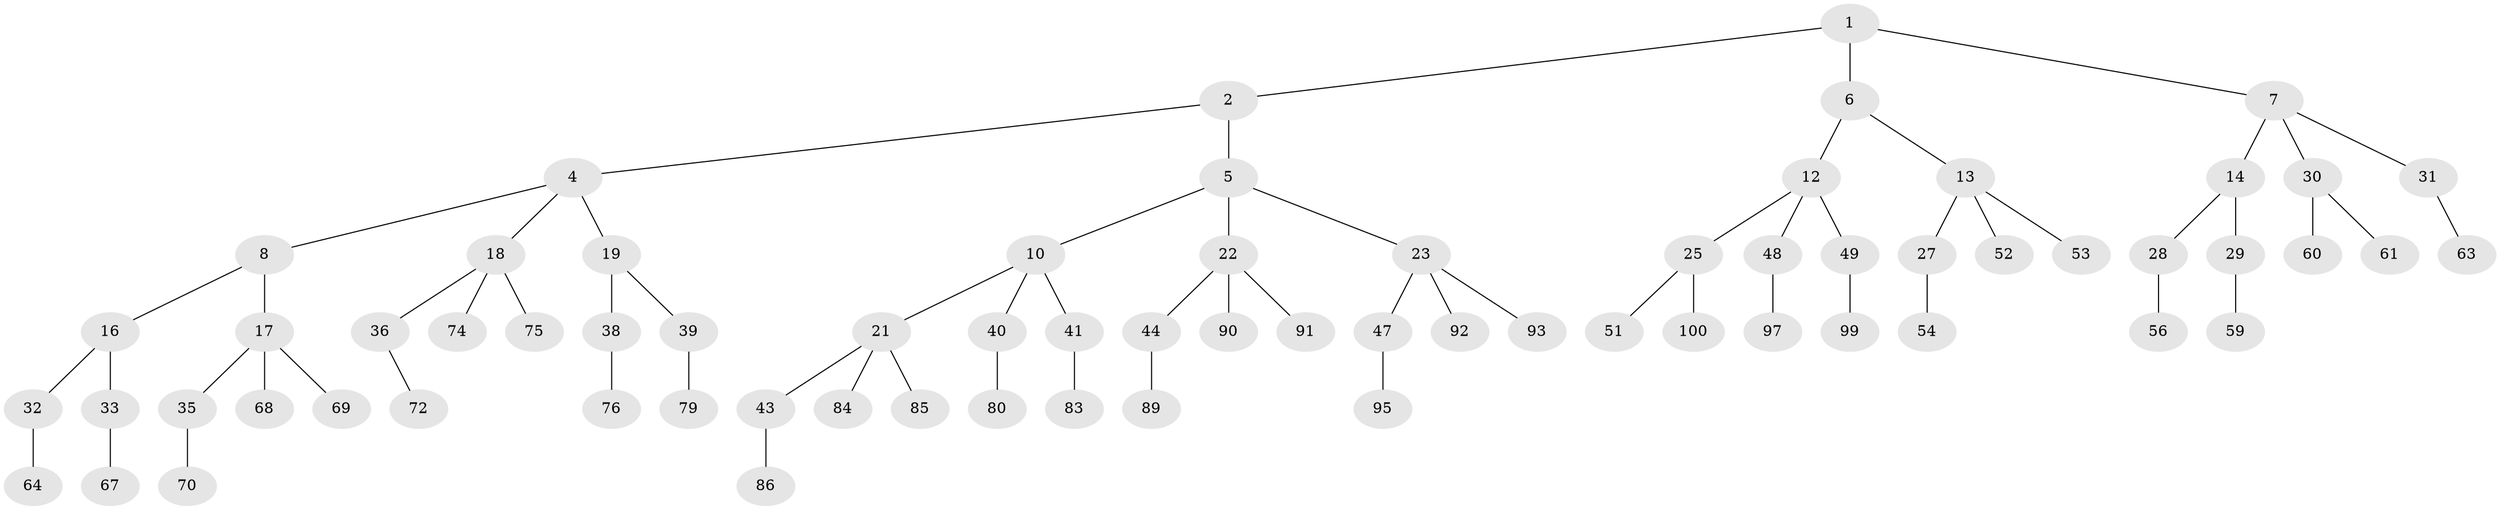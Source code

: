 // original degree distribution, {2: 0.02, 3: 0.48, 1: 0.5}
// Generated by graph-tools (version 1.1) at 2025/38/02/21/25 10:38:56]
// undirected, 70 vertices, 69 edges
graph export_dot {
graph [start="1"]
  node [color=gray90,style=filled];
  1 [super="+3"];
  2 [latent=1];
  4 [latent=0.5,super="+9"];
  5 [latent=0.5,super="+11"];
  6 [latent=0.5];
  7 [latent=0.5,super="+15"];
  8 [latent=0.333333];
  10 [latent=0.333333,super="+20"];
  12 [latent=0.333333,super="+24"];
  13 [latent=0.333333,super="+26"];
  14 [latent=0.333333];
  16 [latent=0.25];
  17 [latent=0.25,super="+34"];
  18 [latent=0.25,super="+37"];
  19 [latent=0.25];
  21 [latent=0.25,super="+42"];
  22 [latent=0.25,super="+45"];
  23 [latent=0.25,super="+46"];
  25 [latent=0.25,super="+50"];
  27 [latent=0.25,super="+55"];
  28 [latent=0.25,super="+57"];
  29 [latent=0.25,super="+58"];
  30 [latent=0.25];
  31 [latent=0.25,super="+62"];
  32 [latent=0.2,super="+65"];
  33 [latent=0.2,super="+66"];
  35 [latent=0.2,super="+71"];
  36 [latent=0.2,super="+73"];
  38 [latent=0.2,super="+77"];
  39 [latent=0.2,super="+78"];
  40 [latent=0.2,super="+81"];
  41 [latent=0.2,super="+82"];
  43 [latent=0.2,super="+87"];
  44 [latent=0.2,super="+88"];
  47 [latent=0.2,super="+94"];
  48 [latent=0.2,super="+96"];
  49 [latent=0.2,super="+98"];
  51 [latent=0.2];
  52 [latent=0.2];
  53 [latent=0.2];
  54 [latent=0.2];
  56 [latent=0.2];
  59 [latent=0.2];
  60 [latent=0.2];
  61 [latent=0.2];
  63 [latent=0.2];
  64 [latent=0.166667];
  67 [latent=0.166667];
  68 [latent=0.166667];
  69 [latent=0.166667];
  70 [latent=0.166667];
  72 [latent=0.166667];
  74 [latent=0.166667];
  75 [latent=0.166667];
  76 [latent=0.166667];
  79 [latent=0.166667];
  80 [latent=0.166667];
  83 [latent=0.166667];
  84 [latent=0.166667];
  85 [latent=0.166667];
  86 [latent=0.166667];
  89 [latent=0.166667];
  90 [latent=0.166667];
  91 [latent=0.166667];
  92 [latent=0.166667];
  93 [latent=0.166667];
  95 [latent=0.166667];
  97 [latent=0.166667];
  99 [latent=0.166667];
  100 [latent=0.166667];
  1 -- 2;
  1 -- 6;
  1 -- 7;
  2 -- 4;
  2 -- 5;
  4 -- 8;
  4 -- 18;
  4 -- 19;
  5 -- 10;
  5 -- 22;
  5 -- 23;
  6 -- 12;
  6 -- 13;
  7 -- 14;
  7 -- 31;
  7 -- 30;
  8 -- 16;
  8 -- 17;
  10 -- 21;
  10 -- 40;
  10 -- 41;
  12 -- 25;
  12 -- 48;
  12 -- 49;
  13 -- 27;
  13 -- 53;
  13 -- 52;
  14 -- 28;
  14 -- 29;
  16 -- 32;
  16 -- 33;
  17 -- 35;
  17 -- 68;
  17 -- 69;
  18 -- 36;
  18 -- 75;
  18 -- 74;
  19 -- 38;
  19 -- 39;
  21 -- 43;
  21 -- 85;
  21 -- 84;
  22 -- 44;
  22 -- 90;
  22 -- 91;
  23 -- 47;
  23 -- 92;
  23 -- 93;
  25 -- 51;
  25 -- 100;
  27 -- 54;
  28 -- 56;
  29 -- 59;
  30 -- 60;
  30 -- 61;
  31 -- 63;
  32 -- 64;
  33 -- 67;
  35 -- 70;
  36 -- 72;
  38 -- 76;
  39 -- 79;
  40 -- 80;
  41 -- 83;
  43 -- 86;
  44 -- 89;
  47 -- 95;
  48 -- 97;
  49 -- 99;
}
